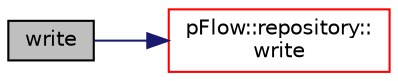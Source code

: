 digraph "write"
{
 // LATEX_PDF_SIZE
  edge [fontname="Helvetica",fontsize="10",labelfontname="Helvetica",labelfontsize="10"];
  node [fontname="Helvetica",fontsize="10",shape=record];
  rankdir="LR";
  Node1 [label="write",height=0.2,width=0.4,color="black", fillcolor="grey75", style="filled", fontcolor="black",tooltip=" "];
  Node1 -> Node2 [color="midnightblue",fontsize="10",style="solid",fontname="Helvetica"];
  Node2 [label="pFlow::repository::\lwrite",height=0.2,width=0.4,color="red", fillcolor="white", style="filled",URL="$classpFlow_1_1repository.html#a4e7969c9e53d9007d5dbed9f18fc596a",tooltip=" "];
}
